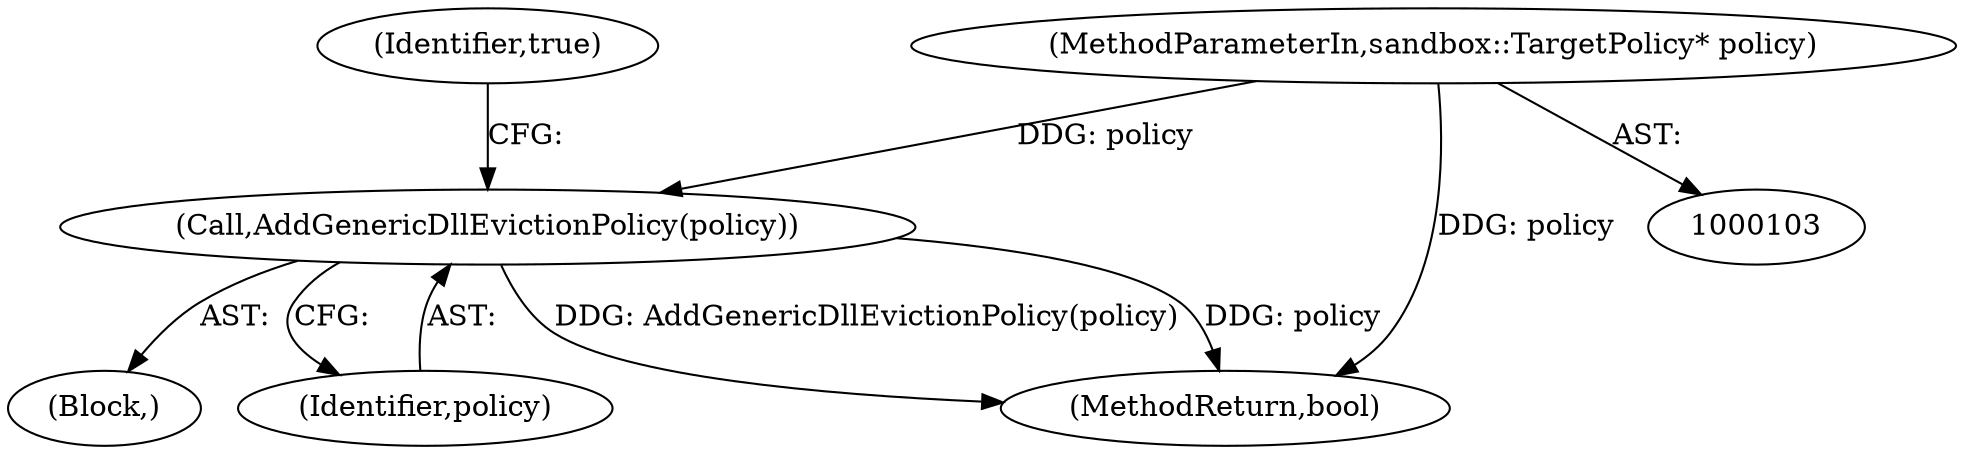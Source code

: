 digraph "0_Chrome_48fae61b8a6c9b741f001d478c595b6c7c0af4d9@pointer" {
"1000181" [label="(Call,AddGenericDllEvictionPolicy(policy))"];
"1000105" [label="(MethodParameterIn,sandbox::TargetPolicy* policy)"];
"1000106" [label="(Block,)"];
"1000182" [label="(Identifier,policy)"];
"1000105" [label="(MethodParameterIn,sandbox::TargetPolicy* policy)"];
"1000181" [label="(Call,AddGenericDllEvictionPolicy(policy))"];
"1000184" [label="(Identifier,true)"];
"1000185" [label="(MethodReturn,bool)"];
"1000181" -> "1000106"  [label="AST: "];
"1000181" -> "1000182"  [label="CFG: "];
"1000182" -> "1000181"  [label="AST: "];
"1000184" -> "1000181"  [label="CFG: "];
"1000181" -> "1000185"  [label="DDG: AddGenericDllEvictionPolicy(policy)"];
"1000181" -> "1000185"  [label="DDG: policy"];
"1000105" -> "1000181"  [label="DDG: policy"];
"1000105" -> "1000103"  [label="AST: "];
"1000105" -> "1000185"  [label="DDG: policy"];
}
